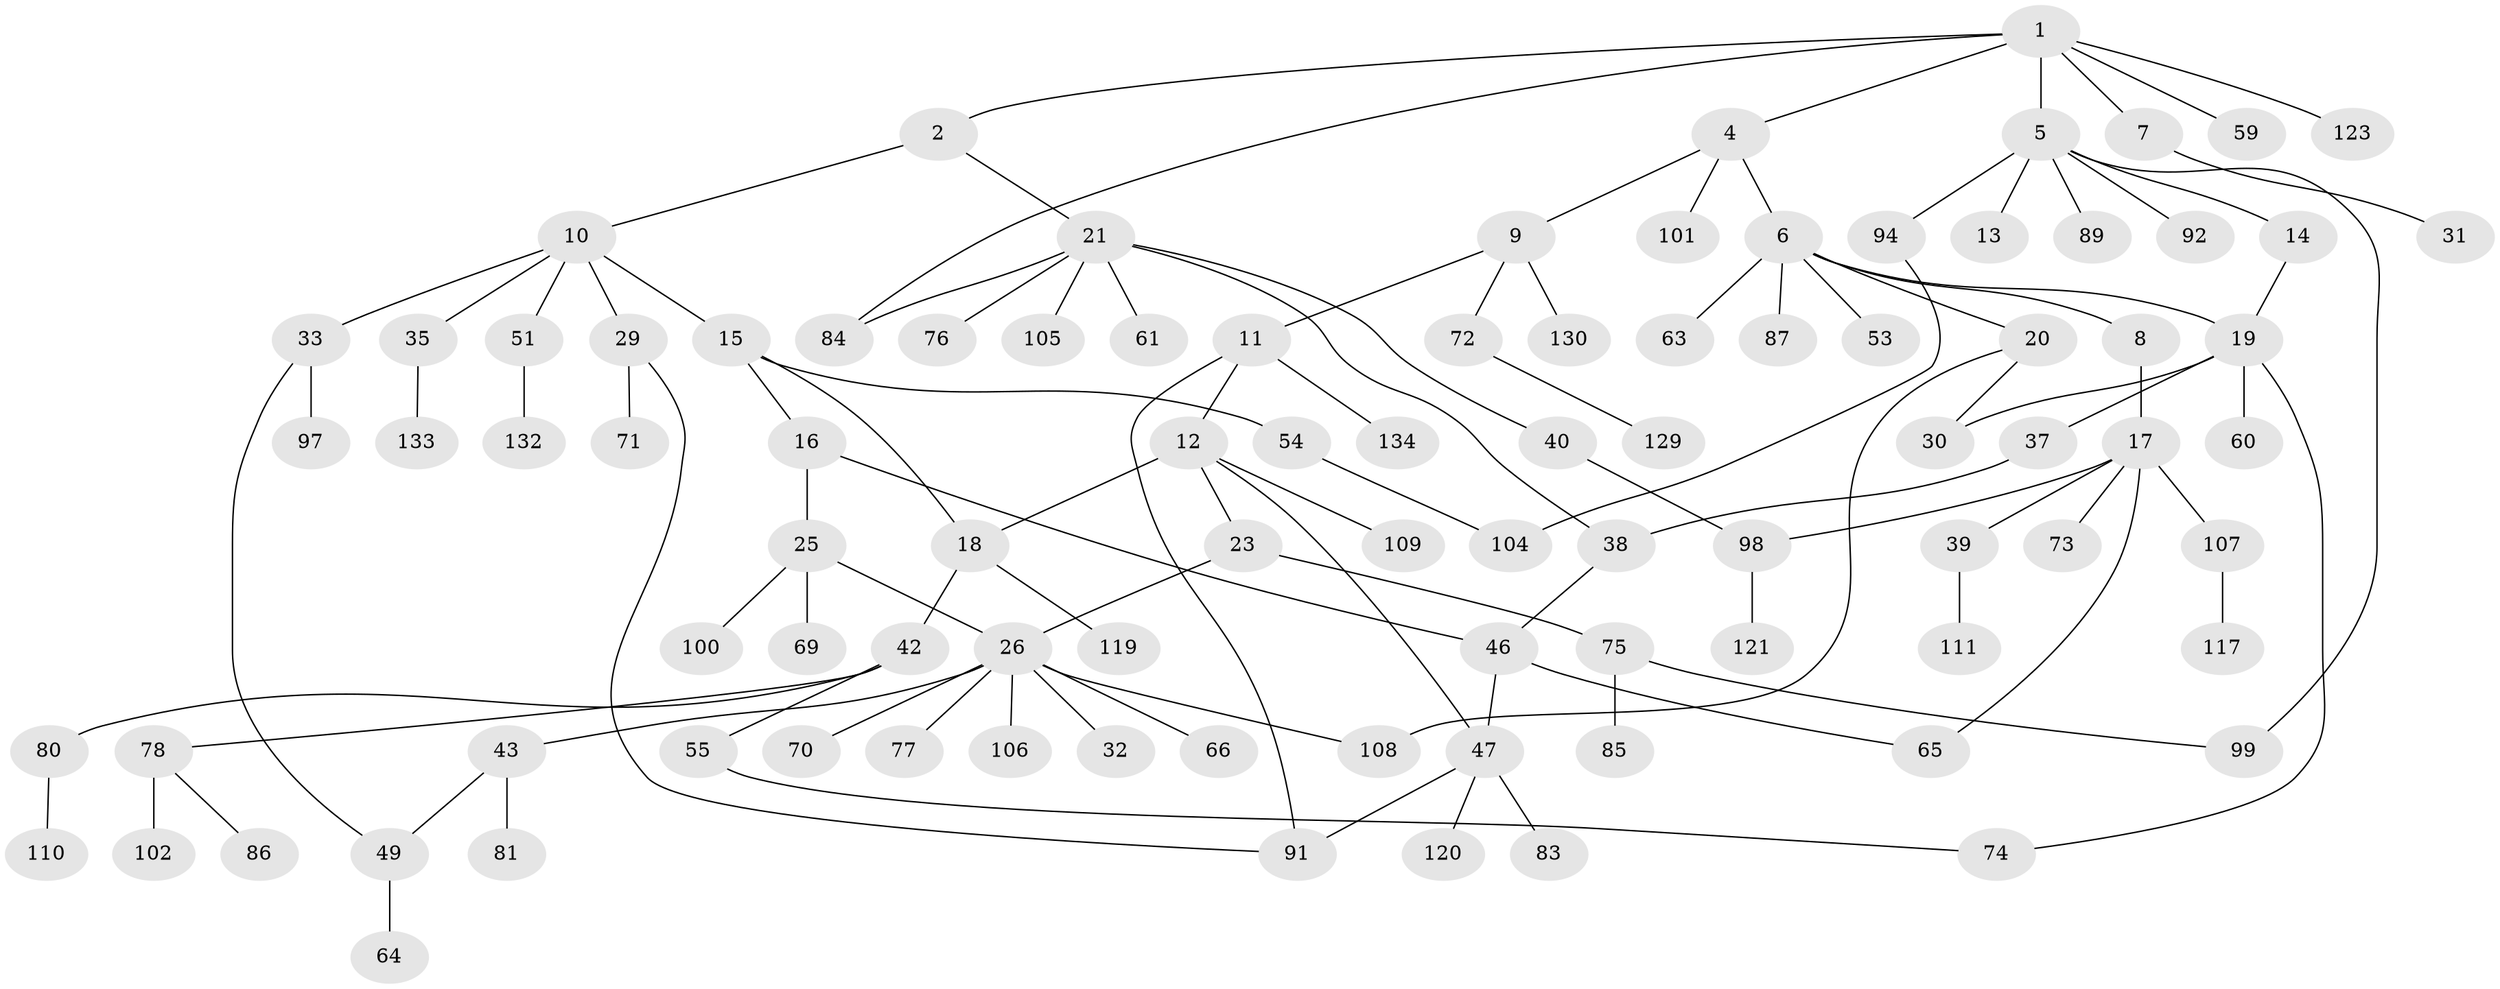 // Generated by graph-tools (version 1.1) at 2025/51/02/27/25 19:51:40]
// undirected, 94 vertices, 110 edges
graph export_dot {
graph [start="1"]
  node [color=gray90,style=filled];
  1 [super="+3"];
  2 [super="+24"];
  4;
  5 [super="+27"];
  6 [super="+48"];
  7;
  8 [super="+68"];
  9 [super="+50"];
  10 [super="+62"];
  11 [super="+116"];
  12 [super="+22"];
  13;
  14 [super="+127"];
  15 [super="+52"];
  16 [super="+36"];
  17 [super="+128"];
  18 [super="+115"];
  19 [super="+131"];
  20 [super="+44"];
  21 [super="+57"];
  23;
  25 [super="+90"];
  26 [super="+28"];
  29 [super="+122"];
  30;
  31;
  32;
  33 [super="+34"];
  35 [super="+67"];
  37;
  38 [super="+41"];
  39 [super="+45"];
  40;
  42 [super="+58"];
  43 [super="+112"];
  46 [super="+88"];
  47 [super="+56"];
  49;
  51 [super="+95"];
  53;
  54 [super="+118"];
  55 [super="+82"];
  59;
  60;
  61;
  63;
  64;
  65;
  66;
  69;
  70;
  71 [super="+79"];
  72 [super="+93"];
  73;
  74;
  75;
  76;
  77;
  78;
  80;
  81;
  83;
  84 [super="+96"];
  85;
  86 [super="+126"];
  87 [super="+103"];
  89;
  91 [super="+114"];
  92;
  94;
  97;
  98;
  99 [super="+113"];
  100;
  101;
  102;
  104;
  105;
  106 [super="+125"];
  107;
  108 [super="+135"];
  109 [super="+124"];
  110;
  111;
  117;
  119;
  120;
  121;
  123;
  129;
  130;
  132;
  133;
  134;
  1 -- 2;
  1 -- 4;
  1 -- 7;
  1 -- 84;
  1 -- 123;
  1 -- 59;
  1 -- 5;
  2 -- 10;
  2 -- 21;
  4 -- 6;
  4 -- 9;
  4 -- 101;
  5 -- 13;
  5 -- 14;
  5 -- 99;
  5 -- 89;
  5 -- 92;
  5 -- 94;
  6 -- 8;
  6 -- 20;
  6 -- 53;
  6 -- 63;
  6 -- 87;
  6 -- 19;
  7 -- 31;
  8 -- 17;
  9 -- 11;
  9 -- 72;
  9 -- 130;
  10 -- 15;
  10 -- 29;
  10 -- 33;
  10 -- 35;
  10 -- 51;
  11 -- 12;
  11 -- 91;
  11 -- 134;
  12 -- 23;
  12 -- 109;
  12 -- 18;
  12 -- 47;
  14 -- 19;
  15 -- 16;
  15 -- 18;
  15 -- 54;
  16 -- 25;
  16 -- 46;
  17 -- 39;
  17 -- 73;
  17 -- 107;
  17 -- 65;
  17 -- 98;
  18 -- 42;
  18 -- 119;
  19 -- 37;
  19 -- 60;
  19 -- 74;
  19 -- 30;
  20 -- 30;
  20 -- 108;
  21 -- 40;
  21 -- 76;
  21 -- 105;
  21 -- 61;
  21 -- 84;
  21 -- 38;
  23 -- 26;
  23 -- 75;
  25 -- 69;
  25 -- 100;
  25 -- 26;
  26 -- 32;
  26 -- 43;
  26 -- 70;
  26 -- 77;
  26 -- 106;
  26 -- 108;
  26 -- 66;
  29 -- 71;
  29 -- 91;
  33 -- 49;
  33 -- 97;
  35 -- 133;
  37 -- 38;
  38 -- 46;
  39 -- 111;
  40 -- 98;
  42 -- 55;
  42 -- 80;
  42 -- 78;
  43 -- 81;
  43 -- 49;
  46 -- 47;
  46 -- 65;
  47 -- 91;
  47 -- 120;
  47 -- 83;
  49 -- 64;
  51 -- 132;
  54 -- 104;
  55 -- 74;
  72 -- 129;
  75 -- 85;
  75 -- 99;
  78 -- 86;
  78 -- 102;
  80 -- 110;
  94 -- 104;
  98 -- 121;
  107 -- 117;
}
